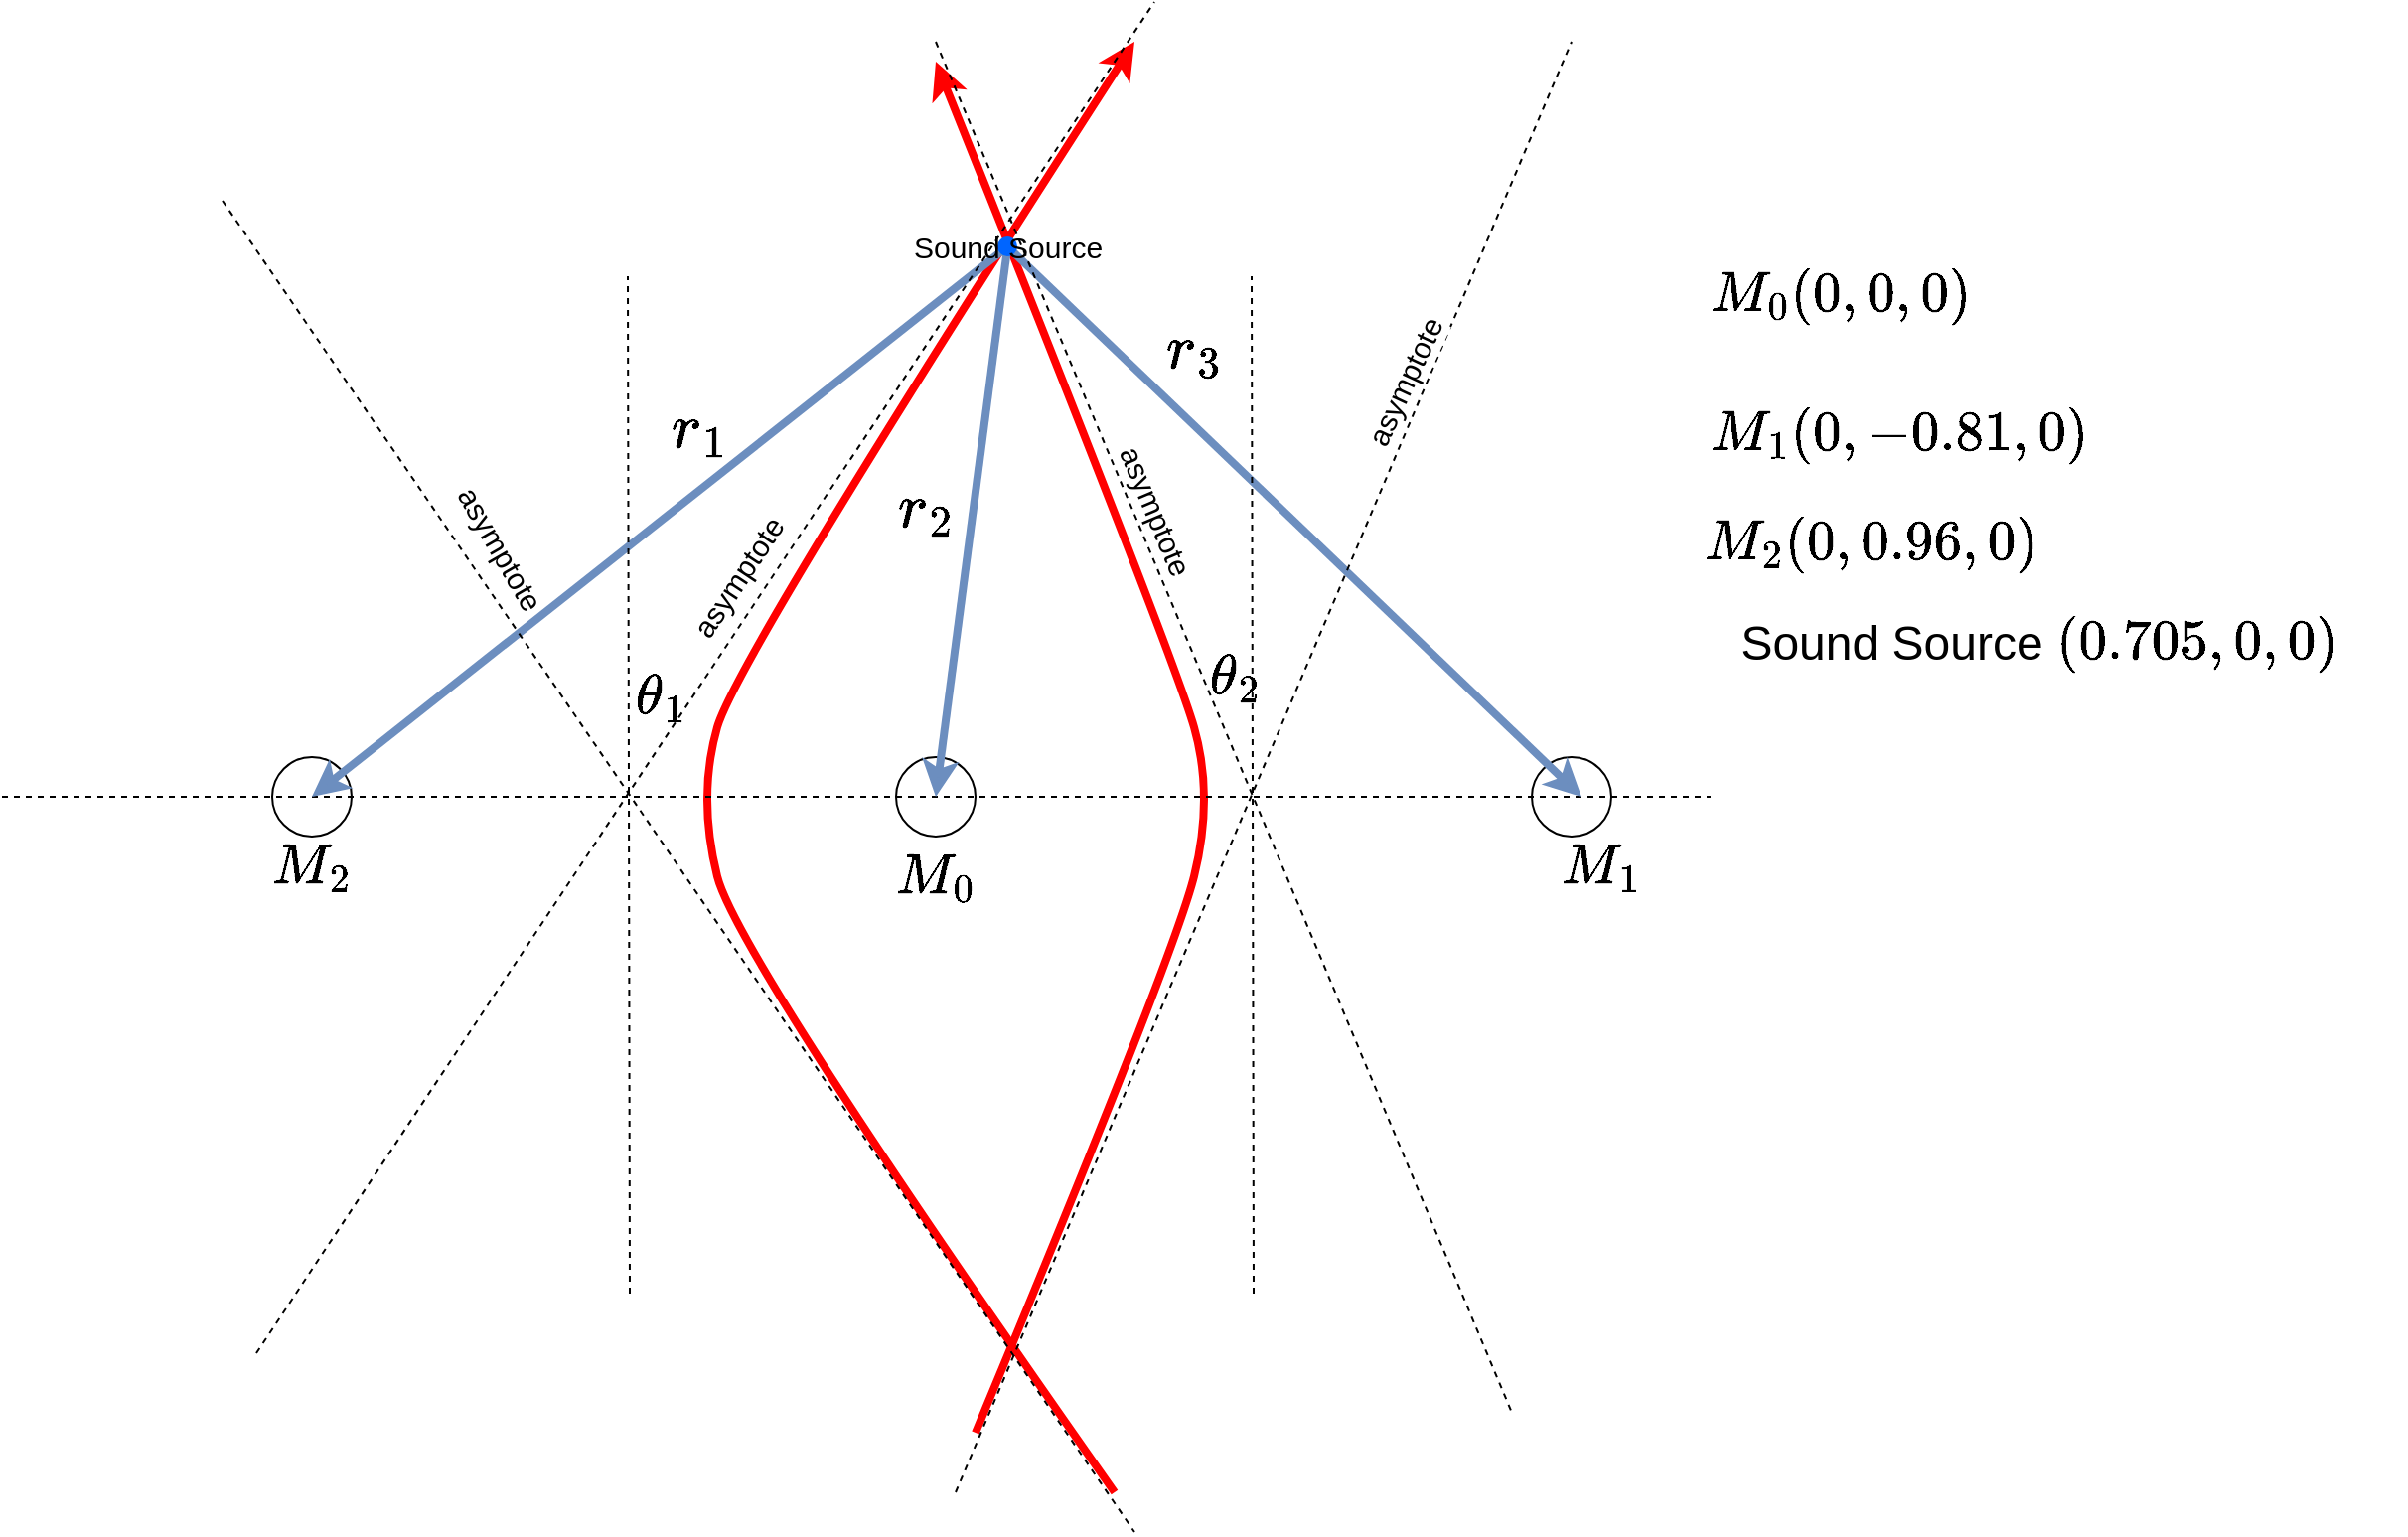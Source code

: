 <mxfile version="22.1.18" type="device">
  <diagram name="Page-1" id="LOawBF8Huj8KaT1qAEuG">
    <mxGraphModel dx="2963" dy="1569" grid="1" gridSize="10" guides="1" tooltips="1" connect="1" arrows="1" fold="1" page="1" pageScale="1" pageWidth="850" pageHeight="1100" math="1" shadow="0">
      <root>
        <mxCell id="0" />
        <mxCell id="1" parent="0" />
        <mxCell id="T9UUE_Nq8d29nhCVosul-3" value="" style="ellipse;whiteSpace=wrap;html=1;aspect=fixed;fontSize=26;fontStyle=1" vertex="1" parent="1">
          <mxGeometry x="656" y="450" width="40" height="40" as="geometry" />
        </mxCell>
        <mxCell id="T9UUE_Nq8d29nhCVosul-1" value="" style="curved=1;endArrow=classic;html=1;rounded=0;strokeColor=#FF0000;strokeWidth=4;movable=1;resizable=1;rotatable=1;deletable=1;editable=1;locked=0;connectable=1;" edge="1" parent="1">
          <mxGeometry width="50" height="50" relative="1" as="geometry">
            <mxPoint x="1080" y="820" as="sourcePoint" />
            <mxPoint x="1090" y="90" as="targetPoint" />
            <Array as="points">
              <mxPoint x="890" y="550" />
              <mxPoint x="870" y="470" />
              <mxPoint x="890" y="400" />
            </Array>
          </mxGeometry>
        </mxCell>
        <mxCell id="0Csx8JLGuW4_EeDwEvlU-20" value="" style="curved=1;endArrow=classic;html=1;rounded=0;strokeColor=#FF0000;strokeWidth=4;" parent="1" edge="1">
          <mxGeometry width="50" height="50" relative="1" as="geometry">
            <mxPoint x="1010" y="790" as="sourcePoint" />
            <mxPoint x="990" y="100" as="targetPoint" />
            <Array as="points">
              <mxPoint x="1110" y="550" />
              <mxPoint x="1130" y="470" />
              <mxPoint x="1110" y="400" />
            </Array>
          </mxGeometry>
        </mxCell>
        <mxCell id="0Csx8JLGuW4_EeDwEvlU-2" value="" style="ellipse;whiteSpace=wrap;html=1;aspect=fixed;fontStyle=1;fontSize=26;" parent="1" vertex="1">
          <mxGeometry x="1290" y="450" width="40" height="40" as="geometry" />
        </mxCell>
        <mxCell id="0Csx8JLGuW4_EeDwEvlU-3" value="" style="ellipse;whiteSpace=wrap;html=1;aspect=fixed;fontSize=26;fontStyle=1" parent="1" vertex="1">
          <mxGeometry x="970" y="450" width="40" height="40" as="geometry" />
        </mxCell>
        <mxCell id="0Csx8JLGuW4_EeDwEvlU-4" value="" style="endArrow=none;dashed=1;html=1;rounded=0;" parent="1" edge="1">
          <mxGeometry width="50" height="50" relative="1" as="geometry">
            <mxPoint x="520" y="470" as="sourcePoint" />
            <mxPoint x="1380" y="470" as="targetPoint" />
          </mxGeometry>
        </mxCell>
        <mxCell id="0Csx8JLGuW4_EeDwEvlU-6" value="" style="endArrow=classic;html=1;rounded=0;fillColor=#dae8fc;strokeColor=#6c8ebf;strokeWidth=4;exitX=0.5;exitY=0.5;exitDx=0;exitDy=0;exitPerimeter=0;" parent="1" source="0Csx8JLGuW4_EeDwEvlU-21" edge="1">
          <mxGeometry width="50" height="50" relative="1" as="geometry">
            <mxPoint x="1025" y="180" as="sourcePoint" />
            <mxPoint x="1315" y="470" as="targetPoint" />
          </mxGeometry>
        </mxCell>
        <mxCell id="0Csx8JLGuW4_EeDwEvlU-7" value="" style="endArrow=classic;html=1;rounded=0;fillColor=#dae8fc;strokeColor=#6c8ebf;strokeWidth=4;exitX=0.475;exitY=0.8;exitDx=0;exitDy=0;exitPerimeter=0;" parent="1" source="0Csx8JLGuW4_EeDwEvlU-21" edge="1">
          <mxGeometry width="50" height="50" relative="1" as="geometry">
            <mxPoint x="990" y="170" as="sourcePoint" />
            <mxPoint x="990" y="470" as="targetPoint" />
          </mxGeometry>
        </mxCell>
        <mxCell id="0Csx8JLGuW4_EeDwEvlU-8" value="" style="endArrow=none;dashed=1;html=1;rounded=0;" parent="1" edge="1">
          <mxGeometry width="50" height="50" relative="1" as="geometry">
            <mxPoint x="1000" y="820" as="sourcePoint" />
            <mxPoint x="1310" y="90" as="targetPoint" />
          </mxGeometry>
        </mxCell>
        <mxCell id="0Csx8JLGuW4_EeDwEvlU-23" value="asymptote" style="edgeLabel;html=1;align=center;verticalAlign=middle;resizable=0;points=[];rotation=-65;fontSize=15;" parent="0Csx8JLGuW4_EeDwEvlU-8" vertex="1" connectable="0">
          <mxGeometry x="0.525" y="-3" relative="1" as="geometry">
            <mxPoint x="-14" y="-4" as="offset" />
          </mxGeometry>
        </mxCell>
        <mxCell id="0Csx8JLGuW4_EeDwEvlU-12" value="" style="endArrow=none;dashed=1;html=1;rounded=0;" parent="1" edge="1">
          <mxGeometry width="50" height="50" relative="1" as="geometry">
            <mxPoint x="1150" y="720" as="sourcePoint" />
            <mxPoint x="1149" y="208" as="targetPoint" />
          </mxGeometry>
        </mxCell>
        <mxCell id="0Csx8JLGuW4_EeDwEvlU-15" value="\(r_2\)" style="text;html=1;align=center;verticalAlign=middle;resizable=0;points=[];autosize=1;strokeColor=none;fillColor=none;fontSize=27;fontStyle=0;horizontal=1;" parent="1" vertex="1">
          <mxGeometry x="935" y="300" width="100" height="50" as="geometry" />
        </mxCell>
        <mxCell id="0Csx8JLGuW4_EeDwEvlU-19" value="" style="endArrow=none;dashed=1;html=1;rounded=0;" parent="1" edge="1">
          <mxGeometry width="50" height="50" relative="1" as="geometry">
            <mxPoint x="990" y="90" as="sourcePoint" />
            <mxPoint x="1280" y="780" as="targetPoint" />
          </mxGeometry>
        </mxCell>
        <mxCell id="0Csx8JLGuW4_EeDwEvlU-24" value="asymptote" style="edgeLabel;html=1;align=center;verticalAlign=middle;resizable=0;points=[];rotation=67.1;fontSize=15;" parent="0Csx8JLGuW4_EeDwEvlU-19" vertex="1" connectable="0">
          <mxGeometry x="-0.347" y="1" relative="1" as="geometry">
            <mxPoint x="15" y="10" as="offset" />
          </mxGeometry>
        </mxCell>
        <mxCell id="0Csx8JLGuW4_EeDwEvlU-27" value="\(r_3\)" style="text;html=1;align=center;verticalAlign=middle;resizable=0;points=[];autosize=1;strokeColor=none;fillColor=none;fontSize=27;fontStyle=0;horizontal=1;" parent="1" vertex="1">
          <mxGeometry x="1070" y="220" width="100" height="50" as="geometry" />
        </mxCell>
        <mxCell id="T9UUE_Nq8d29nhCVosul-7" value="" style="endArrow=classic;html=1;rounded=0;fillColor=#dae8fc;strokeColor=#6c8ebf;strokeWidth=4;exitX=0.707;exitY=0.351;exitDx=0;exitDy=0;exitPerimeter=0;" edge="1" parent="1" source="0Csx8JLGuW4_EeDwEvlU-21">
          <mxGeometry width="50" height="50" relative="1" as="geometry">
            <mxPoint x="890" y="200" as="sourcePoint" />
            <mxPoint x="676" y="470" as="targetPoint" />
          </mxGeometry>
        </mxCell>
        <mxCell id="T9UUE_Nq8d29nhCVosul-8" value="" style="endArrow=none;dashed=1;html=1;rounded=0;" edge="1" parent="1">
          <mxGeometry width="50" height="50" relative="1" as="geometry">
            <mxPoint x="648" y="750" as="sourcePoint" />
            <mxPoint x="1100" y="70" as="targetPoint" />
          </mxGeometry>
        </mxCell>
        <mxCell id="T9UUE_Nq8d29nhCVosul-9" value="asymptote" style="edgeLabel;html=1;align=center;verticalAlign=middle;resizable=0;points=[];rotation=-56.4;fontSize=15;" vertex="1" connectable="0" parent="T9UUE_Nq8d29nhCVosul-8">
          <mxGeometry x="0.525" y="-3" relative="1" as="geometry">
            <mxPoint x="-105" y="126" as="offset" />
          </mxGeometry>
        </mxCell>
        <mxCell id="T9UUE_Nq8d29nhCVosul-11" value="" style="endArrow=none;dashed=1;html=1;rounded=0;" edge="1" parent="1">
          <mxGeometry width="50" height="50" relative="1" as="geometry">
            <mxPoint x="836" y="720" as="sourcePoint" />
            <mxPoint x="835" y="208" as="targetPoint" />
          </mxGeometry>
        </mxCell>
        <mxCell id="T9UUE_Nq8d29nhCVosul-12" value="\(r_1\)" style="text;html=1;align=center;verticalAlign=middle;resizable=0;points=[];autosize=1;strokeColor=none;fillColor=none;fontSize=27;fontStyle=0;horizontal=1;" vertex="1" parent="1">
          <mxGeometry x="821" y="260" width="100" height="50" as="geometry" />
        </mxCell>
        <mxCell id="T9UUE_Nq8d29nhCVosul-13" value="" style="endArrow=none;dashed=1;html=1;rounded=0;" edge="1" parent="1">
          <mxGeometry width="50" height="50" relative="1" as="geometry">
            <mxPoint x="631" y="170" as="sourcePoint" />
            <mxPoint x="1090" y="840" as="targetPoint" />
          </mxGeometry>
        </mxCell>
        <mxCell id="T9UUE_Nq8d29nhCVosul-14" value="asymptote" style="edgeLabel;html=1;align=center;verticalAlign=middle;resizable=0;points=[];rotation=60;fontSize=15;" vertex="1" connectable="0" parent="T9UUE_Nq8d29nhCVosul-13">
          <mxGeometry x="-0.347" y="1" relative="1" as="geometry">
            <mxPoint x="-11" y="-44" as="offset" />
          </mxGeometry>
        </mxCell>
        <mxCell id="0Csx8JLGuW4_EeDwEvlU-21" value="Sound Source" style="shape=ellipse;fillColor=#0065FF;strokeColor=none;html=1;sketch=0;fontSize=15;" parent="1" vertex="1">
          <mxGeometry x="1021" y="188" width="10" height="10" as="geometry" />
        </mxCell>
        <mxCell id="T9UUE_Nq8d29nhCVosul-21" value="\(M_0\)" style="text;html=1;align=center;verticalAlign=middle;resizable=0;points=[];autosize=1;strokeColor=none;fillColor=none;fontSize=24;" vertex="1" parent="1">
          <mxGeometry x="940" y="490" width="100" height="40" as="geometry" />
        </mxCell>
        <mxCell id="T9UUE_Nq8d29nhCVosul-22" value="\(M_1\)" style="text;html=1;align=center;verticalAlign=middle;resizable=0;points=[];autosize=1;strokeColor=none;fillColor=none;fontSize=24;" vertex="1" parent="1">
          <mxGeometry x="1275" y="485" width="100" height="40" as="geometry" />
        </mxCell>
        <mxCell id="T9UUE_Nq8d29nhCVosul-23" value="\(M_2\)" style="text;html=1;align=center;verticalAlign=middle;resizable=0;points=[];autosize=1;strokeColor=none;fillColor=none;fontSize=24;" vertex="1" parent="1">
          <mxGeometry x="626" y="485" width="100" height="40" as="geometry" />
        </mxCell>
        <mxCell id="T9UUE_Nq8d29nhCVosul-24" value="\(\theta_1\)" style="text;html=1;align=center;verticalAlign=middle;resizable=0;points=[];autosize=1;strokeColor=none;fillColor=none;fontSize=24;" vertex="1" parent="1">
          <mxGeometry x="781" y="400" width="140" height="40" as="geometry" />
        </mxCell>
        <mxCell id="T9UUE_Nq8d29nhCVosul-25" value="\(\theta_2\)" style="text;html=1;align=center;verticalAlign=middle;resizable=0;points=[];autosize=1;strokeColor=none;fillColor=none;fontSize=24;" vertex="1" parent="1">
          <mxGeometry x="1070" y="390" width="140" height="40" as="geometry" />
        </mxCell>
        <mxCell id="T9UUE_Nq8d29nhCVosul-27" value="\(M_0(0,0,0)\)" style="text;html=1;align=center;verticalAlign=middle;resizable=0;points=[];autosize=1;strokeColor=none;fillColor=none;fontSize=24;" vertex="1" parent="1">
          <mxGeometry x="1360" y="198" width="170" height="40" as="geometry" />
        </mxCell>
        <mxCell id="T9UUE_Nq8d29nhCVosul-28" value="\(M_1(0,-0.81,0)\)" style="text;html=1;align=center;verticalAlign=middle;resizable=0;points=[];autosize=1;strokeColor=none;fillColor=none;fontSize=24;" vertex="1" parent="1">
          <mxGeometry x="1370" y="268" width="210" height="40" as="geometry" />
        </mxCell>
        <mxCell id="T9UUE_Nq8d29nhCVosul-29" value="\(M_2(0,0.96,0)\)" style="text;html=1;align=center;verticalAlign=middle;resizable=0;points=[];autosize=1;strokeColor=none;fillColor=none;fontSize=24;" vertex="1" parent="1">
          <mxGeometry x="1360" y="323" width="200" height="40" as="geometry" />
        </mxCell>
        <mxCell id="T9UUE_Nq8d29nhCVosul-31" value="Sound Source \((0.705, 0, 0)\)" style="text;html=1;align=center;verticalAlign=middle;resizable=0;points=[];autosize=1;strokeColor=none;fillColor=none;fontSize=24;" vertex="1" parent="1">
          <mxGeometry x="1360" y="373" width="370" height="40" as="geometry" />
        </mxCell>
      </root>
    </mxGraphModel>
  </diagram>
</mxfile>
